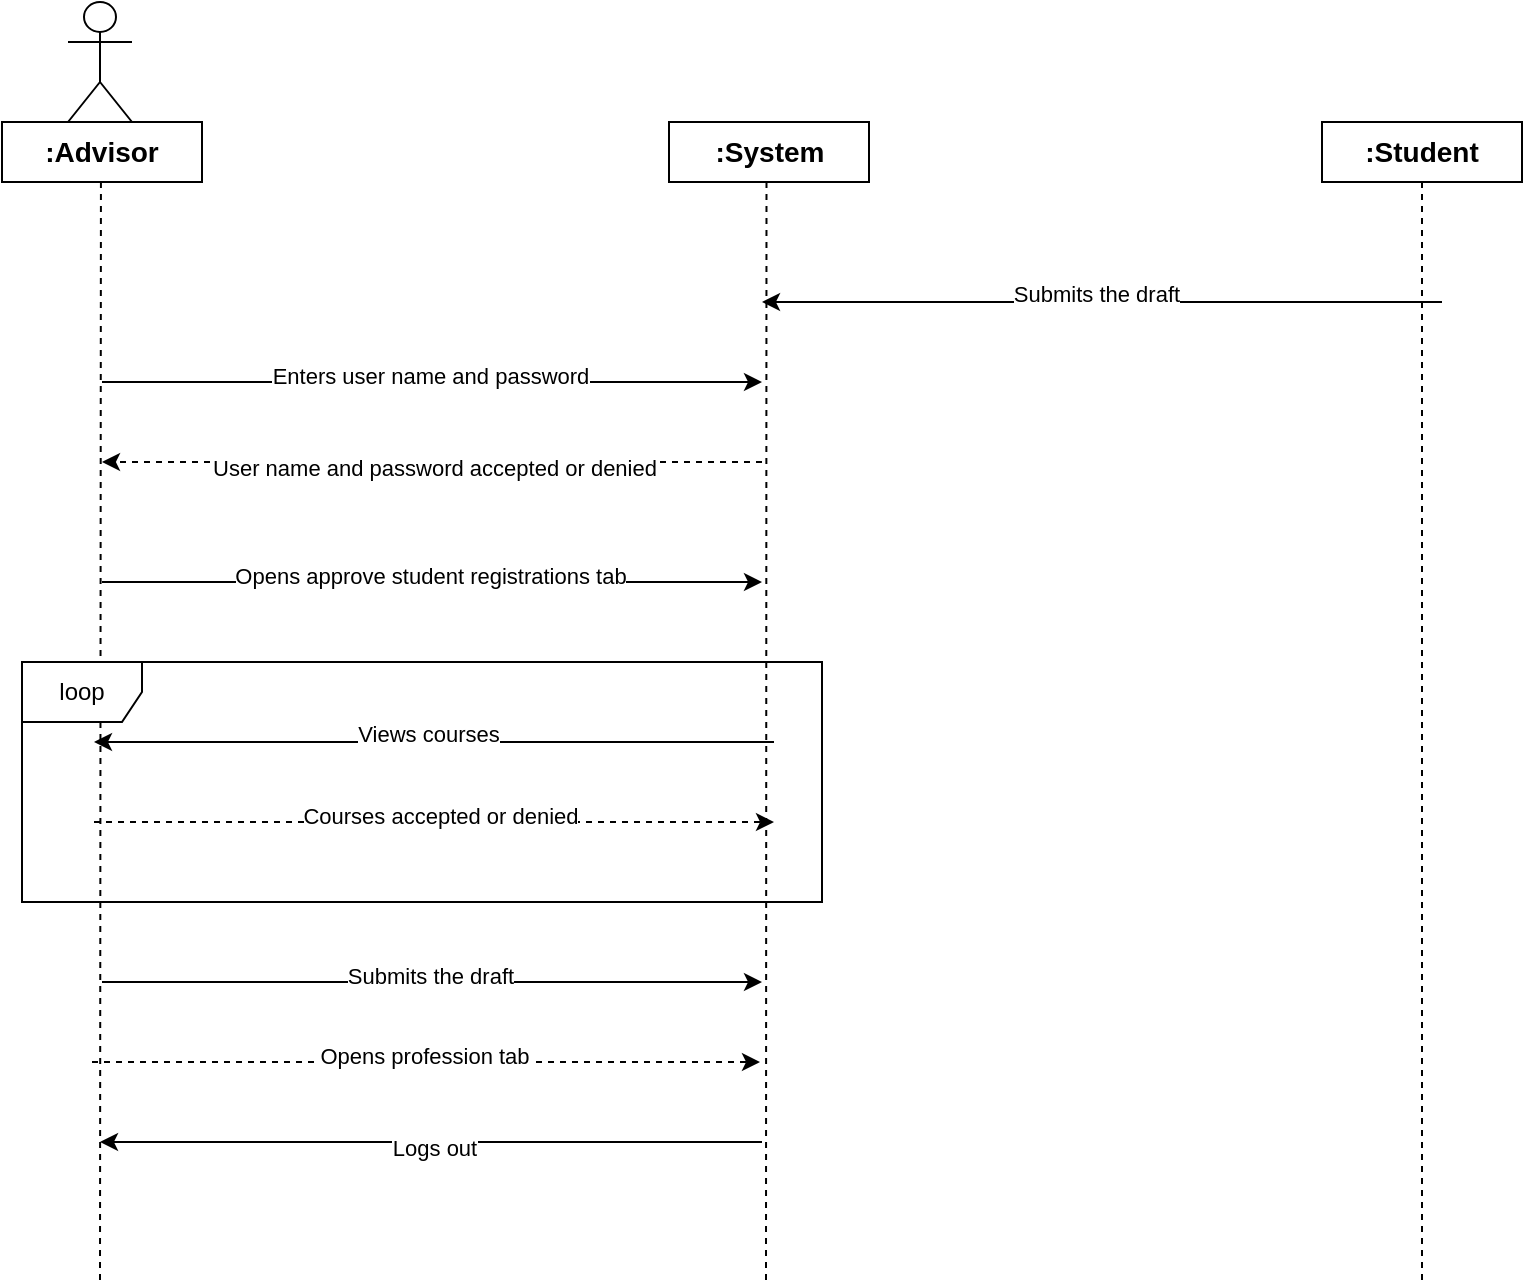 <mxfile version="22.1.11" type="device">
  <diagram name="Sayfa -1" id="ipvcLs4HrE8AkwlTFE1f">
    <mxGraphModel dx="1167" dy="589" grid="1" gridSize="10" guides="1" tooltips="1" connect="1" arrows="1" fold="1" page="1" pageScale="1" pageWidth="827" pageHeight="1169" math="0" shadow="0">
      <root>
        <mxCell id="0" />
        <mxCell id="1" parent="0" />
        <mxCell id="7JuDps7AAEWzXVgpupCZ-1" value="" style="shape=umlActor;verticalLabelPosition=bottom;verticalAlign=top;html=1;outlineConnect=0;" vertex="1" parent="1">
          <mxGeometry x="67" y="70" width="32" height="60" as="geometry" />
        </mxCell>
        <mxCell id="7JuDps7AAEWzXVgpupCZ-2" value="" style="endArrow=none;dashed=1;html=1;rounded=0;" edge="1" parent="1">
          <mxGeometry width="50" height="50" relative="1" as="geometry">
            <mxPoint x="83.47" y="160" as="sourcePoint" />
            <mxPoint x="83" y="710" as="targetPoint" />
          </mxGeometry>
        </mxCell>
        <mxCell id="7JuDps7AAEWzXVgpupCZ-3" value="" style="endArrow=none;dashed=1;html=1;rounded=0;" edge="1" parent="1">
          <mxGeometry width="50" height="50" relative="1" as="geometry">
            <mxPoint x="416.25" y="160" as="sourcePoint" />
            <mxPoint x="416" y="710" as="targetPoint" />
          </mxGeometry>
        </mxCell>
        <mxCell id="7JuDps7AAEWzXVgpupCZ-4" value="" style="endArrow=none;dashed=1;html=1;rounded=0;" edge="1" parent="1">
          <mxGeometry width="50" height="50" relative="1" as="geometry">
            <mxPoint x="744" y="160" as="sourcePoint" />
            <mxPoint x="744" y="710" as="targetPoint" />
          </mxGeometry>
        </mxCell>
        <mxCell id="7JuDps7AAEWzXVgpupCZ-5" value="&lt;b style=&quot;border-color: var(--border-color);&quot;&gt;&lt;font style=&quot;border-color: var(--border-color); font-size: 14px;&quot;&gt;:System&lt;/font&gt;&lt;/b&gt;" style="rounded=0;whiteSpace=wrap;html=1;" vertex="1" parent="1">
          <mxGeometry x="367.5" y="130" width="100" height="30" as="geometry" />
        </mxCell>
        <mxCell id="7JuDps7AAEWzXVgpupCZ-6" value="&lt;b style=&quot;border-color: var(--border-color);&quot;&gt;&lt;font style=&quot;border-color: var(--border-color); font-size: 14px;&quot;&gt;:Student&lt;/font&gt;&lt;/b&gt;" style="rounded=0;whiteSpace=wrap;html=1;" vertex="1" parent="1">
          <mxGeometry x="694" y="130" width="100" height="30" as="geometry" />
        </mxCell>
        <mxCell id="7JuDps7AAEWzXVgpupCZ-7" value="&lt;b&gt;&lt;font style=&quot;font-size: 14px;&quot;&gt;:Advisor&lt;/font&gt;&lt;/b&gt;" style="rounded=0;whiteSpace=wrap;html=1;" vertex="1" parent="1">
          <mxGeometry x="34" y="130" width="100" height="30" as="geometry" />
        </mxCell>
        <mxCell id="7JuDps7AAEWzXVgpupCZ-8" value="" style="endArrow=classic;html=1;rounded=0;" edge="1" parent="1">
          <mxGeometry width="50" height="50" relative="1" as="geometry">
            <mxPoint x="84" y="260" as="sourcePoint" />
            <mxPoint x="414" y="260" as="targetPoint" />
          </mxGeometry>
        </mxCell>
        <mxCell id="7JuDps7AAEWzXVgpupCZ-9" value="Enters&amp;nbsp;user name and password" style="edgeLabel;html=1;align=center;verticalAlign=middle;resizable=0;points=[];" vertex="1" connectable="0" parent="7JuDps7AAEWzXVgpupCZ-8">
          <mxGeometry x="-0.008" y="3" relative="1" as="geometry">
            <mxPoint as="offset" />
          </mxGeometry>
        </mxCell>
        <mxCell id="7JuDps7AAEWzXVgpupCZ-10" value="" style="endArrow=classic;html=1;rounded=0;dashed=1;" edge="1" parent="1">
          <mxGeometry width="50" height="50" relative="1" as="geometry">
            <mxPoint x="414" y="300" as="sourcePoint" />
            <mxPoint x="84" y="300" as="targetPoint" />
          </mxGeometry>
        </mxCell>
        <mxCell id="7JuDps7AAEWzXVgpupCZ-11" value="User name and password accepted or denied" style="edgeLabel;html=1;align=center;verticalAlign=middle;resizable=0;points=[];" vertex="1" connectable="0" parent="7JuDps7AAEWzXVgpupCZ-10">
          <mxGeometry x="-0.006" y="3" relative="1" as="geometry">
            <mxPoint as="offset" />
          </mxGeometry>
        </mxCell>
        <mxCell id="7JuDps7AAEWzXVgpupCZ-12" value="loop" style="shape=umlFrame;whiteSpace=wrap;html=1;pointerEvents=0;" vertex="1" parent="1">
          <mxGeometry x="44" y="400" width="400" height="120" as="geometry" />
        </mxCell>
        <mxCell id="7JuDps7AAEWzXVgpupCZ-13" value="" style="endArrow=classic;html=1;rounded=0;" edge="1" parent="1">
          <mxGeometry width="50" height="50" relative="1" as="geometry">
            <mxPoint x="420" y="440" as="sourcePoint" />
            <mxPoint x="80" y="440" as="targetPoint" />
          </mxGeometry>
        </mxCell>
        <mxCell id="7JuDps7AAEWzXVgpupCZ-14" value="Views courses" style="edgeLabel;html=1;align=center;verticalAlign=middle;resizable=0;points=[];" vertex="1" connectable="0" parent="7JuDps7AAEWzXVgpupCZ-13">
          <mxGeometry x="0.018" y="-4" relative="1" as="geometry">
            <mxPoint as="offset" />
          </mxGeometry>
        </mxCell>
        <mxCell id="7JuDps7AAEWzXVgpupCZ-15" value="" style="endArrow=classic;html=1;rounded=0;" edge="1" parent="1">
          <mxGeometry width="50" height="50" relative="1" as="geometry">
            <mxPoint x="84" y="560" as="sourcePoint" />
            <mxPoint x="414" y="560" as="targetPoint" />
          </mxGeometry>
        </mxCell>
        <mxCell id="7JuDps7AAEWzXVgpupCZ-16" value="Submits the draft" style="edgeLabel;html=1;align=center;verticalAlign=middle;resizable=0;points=[];" vertex="1" connectable="0" parent="7JuDps7AAEWzXVgpupCZ-15">
          <mxGeometry x="-0.008" y="3" relative="1" as="geometry">
            <mxPoint as="offset" />
          </mxGeometry>
        </mxCell>
        <mxCell id="7JuDps7AAEWzXVgpupCZ-17" value="" style="endArrow=classic;html=1;rounded=0;" edge="1" parent="1">
          <mxGeometry width="50" height="50" relative="1" as="geometry">
            <mxPoint x="84" y="360" as="sourcePoint" />
            <mxPoint x="414" y="360" as="targetPoint" />
          </mxGeometry>
        </mxCell>
        <mxCell id="7JuDps7AAEWzXVgpupCZ-18" value="Opens&amp;nbsp;approve student registrations tab" style="edgeLabel;html=1;align=center;verticalAlign=middle;resizable=0;points=[];" vertex="1" connectable="0" parent="7JuDps7AAEWzXVgpupCZ-17">
          <mxGeometry x="-0.008" y="3" relative="1" as="geometry">
            <mxPoint as="offset" />
          </mxGeometry>
        </mxCell>
        <mxCell id="7JuDps7AAEWzXVgpupCZ-19" value="" style="endArrow=classic;html=1;rounded=0;" edge="1" parent="1">
          <mxGeometry width="50" height="50" relative="1" as="geometry">
            <mxPoint x="414" y="640" as="sourcePoint" />
            <mxPoint x="83" y="640" as="targetPoint" />
          </mxGeometry>
        </mxCell>
        <mxCell id="7JuDps7AAEWzXVgpupCZ-20" value="Logs out" style="edgeLabel;html=1;align=center;verticalAlign=middle;resizable=0;points=[];" vertex="1" connectable="0" parent="7JuDps7AAEWzXVgpupCZ-19">
          <mxGeometry x="-0.008" y="3" relative="1" as="geometry">
            <mxPoint as="offset" />
          </mxGeometry>
        </mxCell>
        <mxCell id="7JuDps7AAEWzXVgpupCZ-21" value="" style="endArrow=classic;html=1;rounded=0;dashed=1;" edge="1" parent="1">
          <mxGeometry width="50" height="50" relative="1" as="geometry">
            <mxPoint x="79" y="600" as="sourcePoint" />
            <mxPoint x="413" y="600" as="targetPoint" />
          </mxGeometry>
        </mxCell>
        <mxCell id="7JuDps7AAEWzXVgpupCZ-22" value="Opens profession tab" style="edgeLabel;html=1;align=center;verticalAlign=middle;resizable=0;points=[];" vertex="1" connectable="0" parent="7JuDps7AAEWzXVgpupCZ-21">
          <mxGeometry x="-0.006" y="3" relative="1" as="geometry">
            <mxPoint as="offset" />
          </mxGeometry>
        </mxCell>
        <mxCell id="7JuDps7AAEWzXVgpupCZ-23" value="" style="endArrow=classic;html=1;rounded=0;dashed=1;" edge="1" parent="1">
          <mxGeometry width="50" height="50" relative="1" as="geometry">
            <mxPoint x="80" y="480" as="sourcePoint" />
            <mxPoint x="420" y="480" as="targetPoint" />
          </mxGeometry>
        </mxCell>
        <mxCell id="7JuDps7AAEWzXVgpupCZ-24" value="Courses accepted or denied" style="edgeLabel;html=1;align=center;verticalAlign=middle;resizable=0;points=[];" vertex="1" connectable="0" parent="7JuDps7AAEWzXVgpupCZ-23">
          <mxGeometry x="0.024" y="3" relative="1" as="geometry">
            <mxPoint x="-1" as="offset" />
          </mxGeometry>
        </mxCell>
        <mxCell id="7JuDps7AAEWzXVgpupCZ-25" value="" style="endArrow=classic;html=1;rounded=0;" edge="1" parent="1">
          <mxGeometry width="50" height="50" relative="1" as="geometry">
            <mxPoint x="754" y="220" as="sourcePoint" />
            <mxPoint x="414" y="220" as="targetPoint" />
          </mxGeometry>
        </mxCell>
        <mxCell id="7JuDps7AAEWzXVgpupCZ-26" value="Submits the draft" style="edgeLabel;html=1;align=center;verticalAlign=middle;resizable=0;points=[];" vertex="1" connectable="0" parent="7JuDps7AAEWzXVgpupCZ-25">
          <mxGeometry x="0.018" y="-4" relative="1" as="geometry">
            <mxPoint as="offset" />
          </mxGeometry>
        </mxCell>
      </root>
    </mxGraphModel>
  </diagram>
</mxfile>
